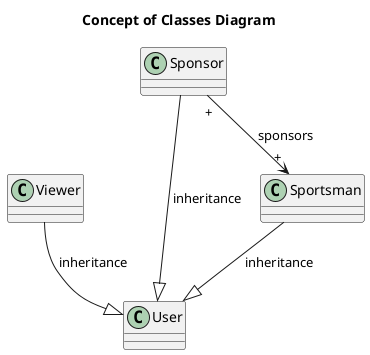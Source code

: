 @startuml
title Concept of Classes Diagram 

Class User
Class Viewer
Class Sponsor
Class Sportsman

Sportsman --|> User : inheritance
Sponsor"+" --> "+"Sportsman : sponsors
Sponsor --|> User : inheritance
Viewer --|> User : inheritance
@enduml
